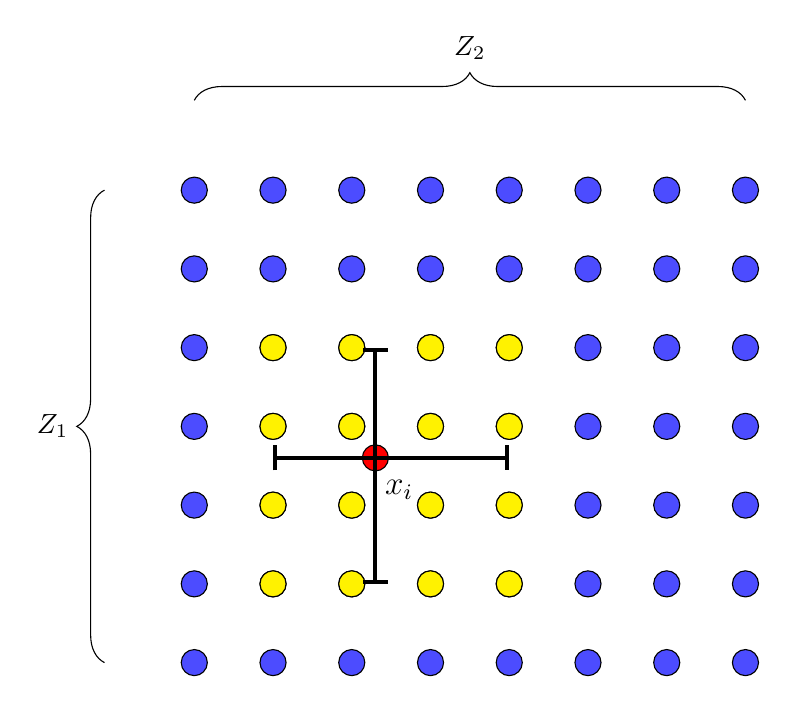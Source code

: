 \begin{tikzpicture}
	
  \foreach \x in {1, 2, 3, 4, 5, 6, 7, 8} 
    \foreach \y in {1, 2, 3, 4, 5, 6, 7} 
      \node[circle, draw, fill=blue!70] at (\x, \y) {};

    
  \foreach \x in {2, 3, 4, 5} 
    \foreach \y in {2, 3, 4, 5} 
      \node[circle, draw, fill=yellow] at (\x, \y) {};

  \draw [decorate,decoration={brace,amplitude=10pt,raise=4pt},yshift=0pt]
    (0, 1) -- (0,7) node [black,midway,xshift=-0.8cm] 
    {$Z_1$};

  \draw [decorate,decoration={brace,amplitude=10pt,raise=4pt},yshift=0pt]
    (1, 8) -- (8, 8) node [black,midway,yshift=0.8cm] {$Z_2$};

  \node[circle, draw, fill=red] at (3.3, 3.6) {};
  \node[] at (3.6, 3.2) {\large $x_i$};
  \draw[|-|, line width=1.5pt] (3.3, 2) to (3.3, 5);
  \draw[|-|, line width=1.5pt] (2, 3.6) to (5, 3.6);

\end{tikzpicture}
